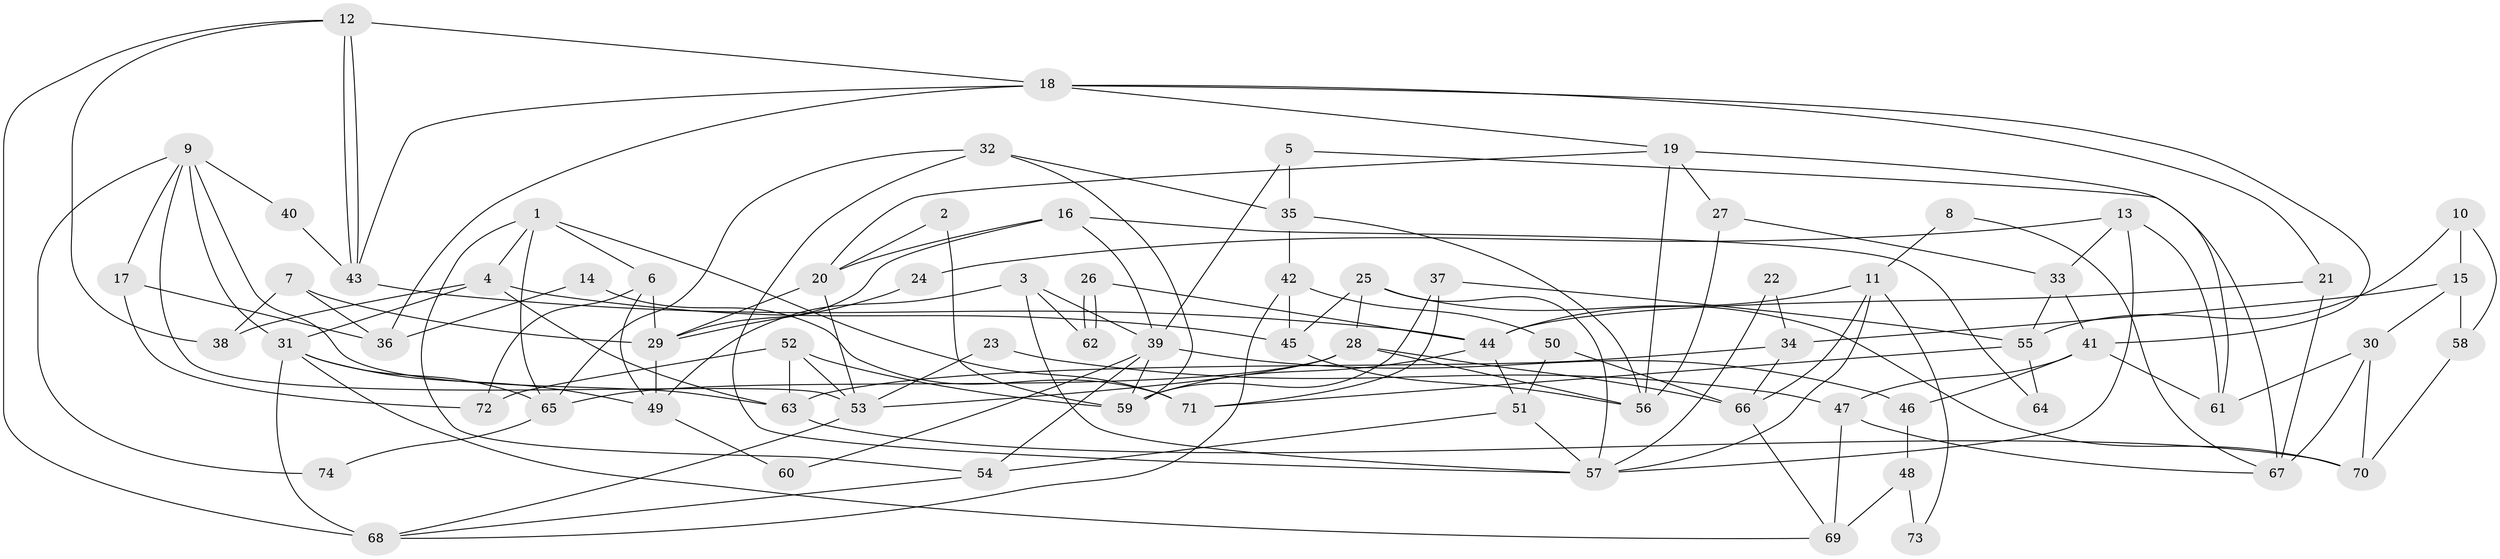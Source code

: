 // coarse degree distribution, {14: 0.018867924528301886, 9: 0.03773584905660377, 4: 0.2641509433962264, 8: 0.05660377358490566, 5: 0.1509433962264151, 2: 0.20754716981132076, 6: 0.07547169811320754, 3: 0.1509433962264151, 7: 0.03773584905660377}
// Generated by graph-tools (version 1.1) at 2025/51/03/04/25 22:51:05]
// undirected, 74 vertices, 148 edges
graph export_dot {
  node [color=gray90,style=filled];
  1;
  2;
  3;
  4;
  5;
  6;
  7;
  8;
  9;
  10;
  11;
  12;
  13;
  14;
  15;
  16;
  17;
  18;
  19;
  20;
  21;
  22;
  23;
  24;
  25;
  26;
  27;
  28;
  29;
  30;
  31;
  32;
  33;
  34;
  35;
  36;
  37;
  38;
  39;
  40;
  41;
  42;
  43;
  44;
  45;
  46;
  47;
  48;
  49;
  50;
  51;
  52;
  53;
  54;
  55;
  56;
  57;
  58;
  59;
  60;
  61;
  62;
  63;
  64;
  65;
  66;
  67;
  68;
  69;
  70;
  71;
  72;
  73;
  74;
  1 -- 4;
  1 -- 65;
  1 -- 6;
  1 -- 54;
  1 -- 71;
  2 -- 20;
  2 -- 59;
  3 -- 39;
  3 -- 49;
  3 -- 57;
  3 -- 62;
  4 -- 45;
  4 -- 38;
  4 -- 31;
  4 -- 63;
  5 -- 39;
  5 -- 35;
  5 -- 67;
  6 -- 29;
  6 -- 49;
  6 -- 72;
  7 -- 36;
  7 -- 29;
  7 -- 38;
  8 -- 67;
  8 -- 11;
  9 -- 31;
  9 -- 53;
  9 -- 17;
  9 -- 40;
  9 -- 63;
  9 -- 74;
  10 -- 15;
  10 -- 58;
  10 -- 55;
  11 -- 66;
  11 -- 57;
  11 -- 44;
  11 -- 73;
  12 -- 43;
  12 -- 43;
  12 -- 18;
  12 -- 38;
  12 -- 68;
  13 -- 33;
  13 -- 57;
  13 -- 24;
  13 -- 61;
  14 -- 71;
  14 -- 36;
  15 -- 34;
  15 -- 30;
  15 -- 58;
  16 -- 39;
  16 -- 29;
  16 -- 20;
  16 -- 64;
  17 -- 72;
  17 -- 36;
  18 -- 19;
  18 -- 43;
  18 -- 21;
  18 -- 36;
  18 -- 41;
  19 -- 61;
  19 -- 56;
  19 -- 20;
  19 -- 27;
  20 -- 29;
  20 -- 53;
  21 -- 44;
  21 -- 67;
  22 -- 34;
  22 -- 57;
  23 -- 53;
  23 -- 47;
  24 -- 29;
  25 -- 57;
  25 -- 70;
  25 -- 28;
  25 -- 45;
  26 -- 62;
  26 -- 62;
  26 -- 44;
  27 -- 56;
  27 -- 33;
  28 -- 53;
  28 -- 56;
  28 -- 65;
  28 -- 66;
  29 -- 49;
  30 -- 67;
  30 -- 61;
  30 -- 70;
  31 -- 65;
  31 -- 49;
  31 -- 68;
  31 -- 69;
  32 -- 57;
  32 -- 59;
  32 -- 35;
  32 -- 65;
  33 -- 55;
  33 -- 41;
  34 -- 66;
  34 -- 63;
  35 -- 42;
  35 -- 56;
  37 -- 55;
  37 -- 59;
  37 -- 71;
  39 -- 59;
  39 -- 54;
  39 -- 46;
  39 -- 60;
  40 -- 43;
  41 -- 46;
  41 -- 47;
  41 -- 61;
  42 -- 45;
  42 -- 68;
  42 -- 50;
  43 -- 44;
  44 -- 51;
  44 -- 59;
  45 -- 56;
  46 -- 48;
  47 -- 67;
  47 -- 69;
  48 -- 69;
  48 -- 73;
  49 -- 60;
  50 -- 66;
  50 -- 51;
  51 -- 54;
  51 -- 57;
  52 -- 63;
  52 -- 53;
  52 -- 59;
  52 -- 72;
  53 -- 68;
  54 -- 68;
  55 -- 71;
  55 -- 64;
  58 -- 70;
  63 -- 70;
  65 -- 74;
  66 -- 69;
}
